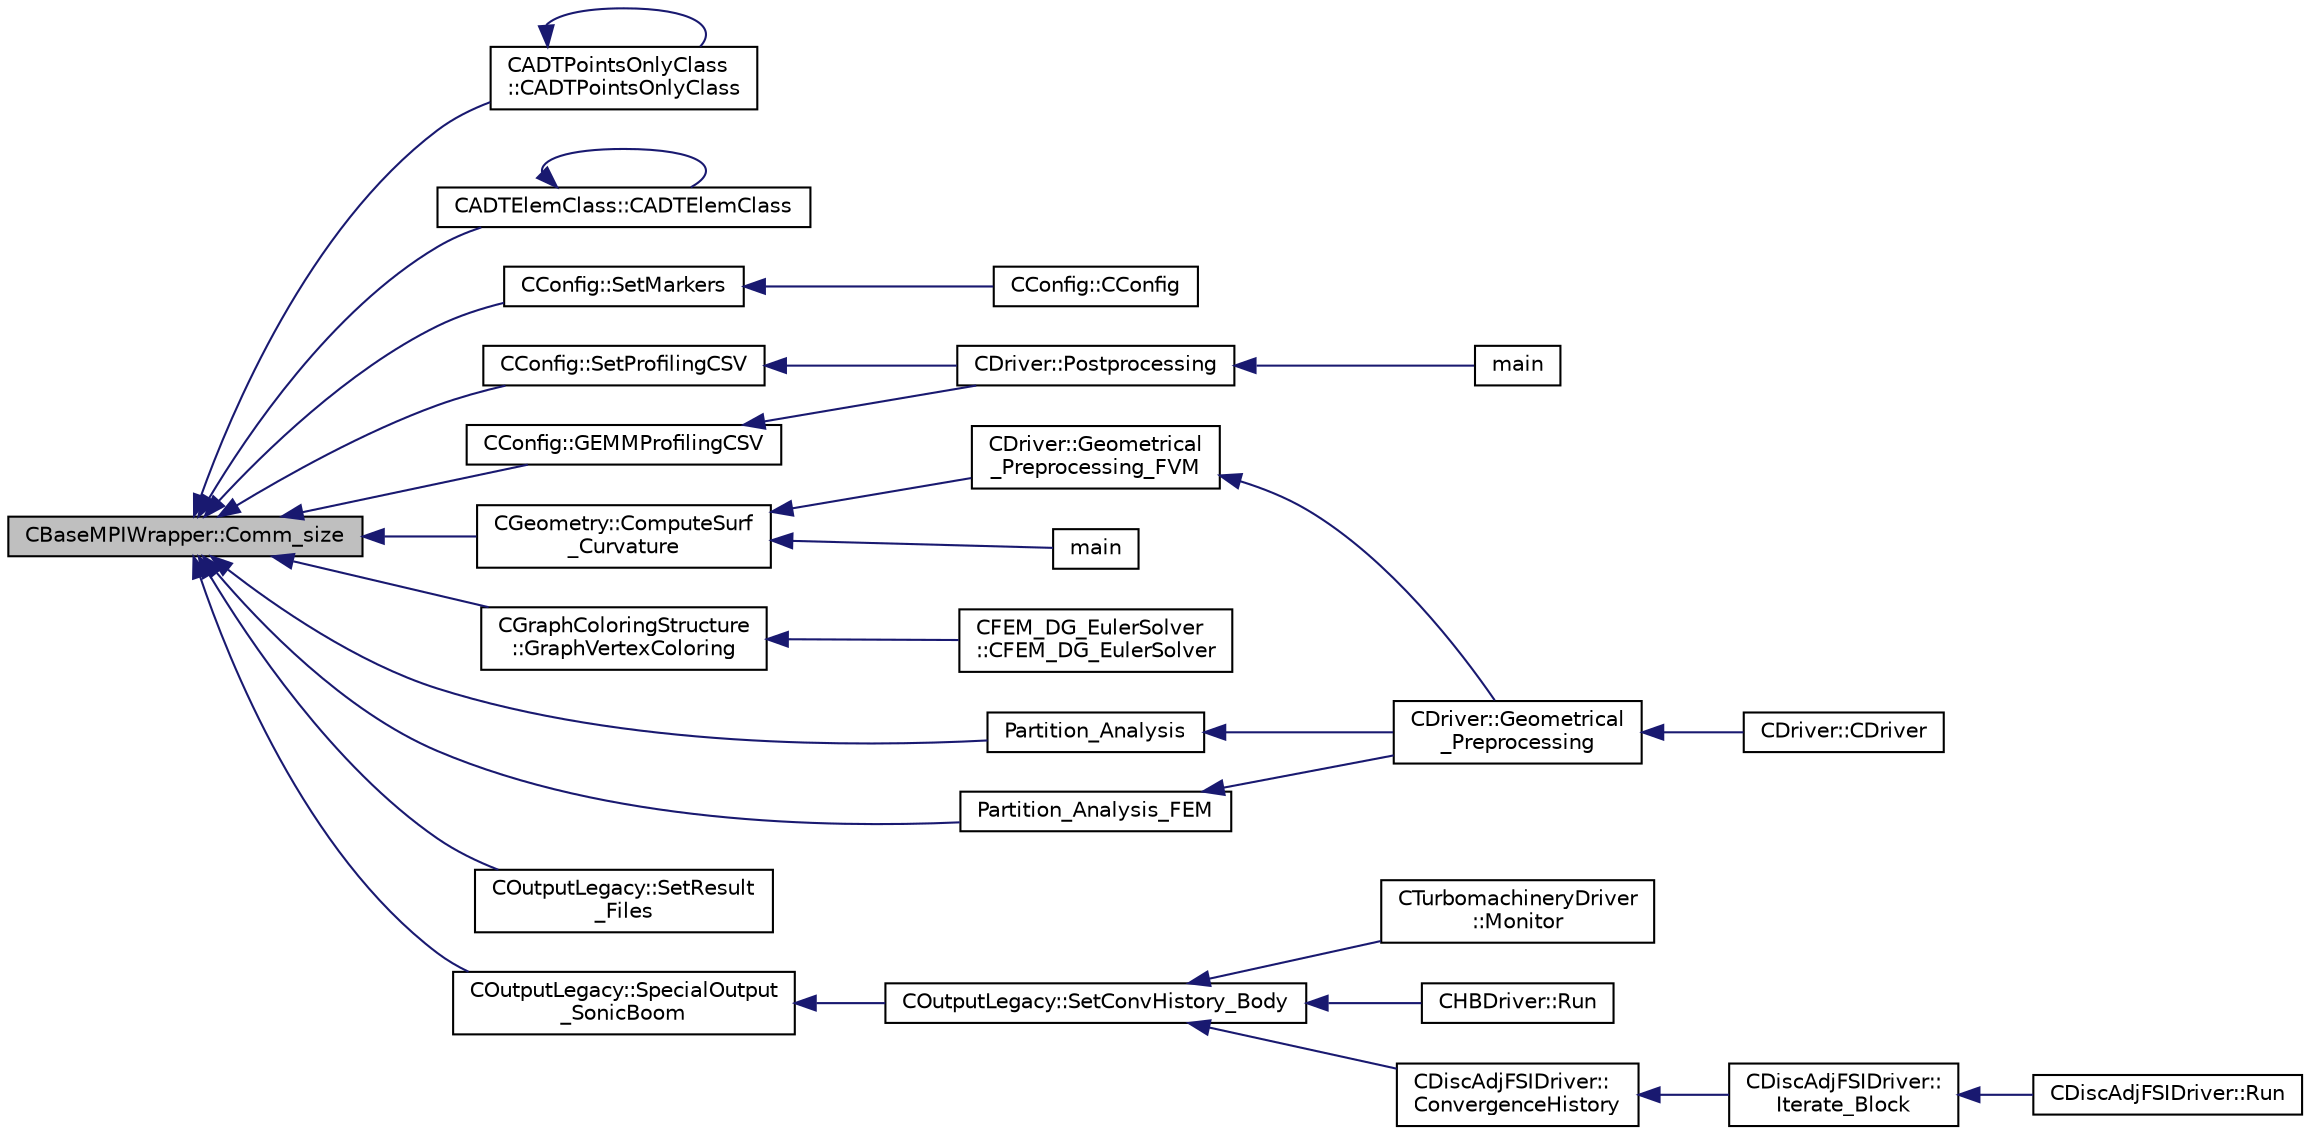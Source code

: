 digraph "CBaseMPIWrapper::Comm_size"
{
  edge [fontname="Helvetica",fontsize="10",labelfontname="Helvetica",labelfontsize="10"];
  node [fontname="Helvetica",fontsize="10",shape=record];
  rankdir="LR";
  Node1203 [label="CBaseMPIWrapper::Comm_size",height=0.2,width=0.4,color="black", fillcolor="grey75", style="filled", fontcolor="black"];
  Node1203 -> Node1204 [dir="back",color="midnightblue",fontsize="10",style="solid",fontname="Helvetica"];
  Node1204 [label="CADTPointsOnlyClass\l::CADTPointsOnlyClass",height=0.2,width=0.4,color="black", fillcolor="white", style="filled",URL="$class_c_a_d_t_points_only_class.html#ad38ad23f468a614709782a58966a4ab6",tooltip="Constructor of the class. "];
  Node1204 -> Node1204 [dir="back",color="midnightblue",fontsize="10",style="solid",fontname="Helvetica"];
  Node1203 -> Node1205 [dir="back",color="midnightblue",fontsize="10",style="solid",fontname="Helvetica"];
  Node1205 [label="CADTElemClass::CADTElemClass",height=0.2,width=0.4,color="black", fillcolor="white", style="filled",URL="$class_c_a_d_t_elem_class.html#aca84ec37470fc91943475dfc8bed21f0",tooltip="Constructor of the class. "];
  Node1205 -> Node1205 [dir="back",color="midnightblue",fontsize="10",style="solid",fontname="Helvetica"];
  Node1203 -> Node1206 [dir="back",color="midnightblue",fontsize="10",style="solid",fontname="Helvetica"];
  Node1206 [label="CConfig::SetMarkers",height=0.2,width=0.4,color="black", fillcolor="white", style="filled",URL="$class_c_config.html#ab4c8379a04ad5559427ae0f845fb298d",tooltip="Config file markers processing. "];
  Node1206 -> Node1207 [dir="back",color="midnightblue",fontsize="10",style="solid",fontname="Helvetica"];
  Node1207 [label="CConfig::CConfig",height=0.2,width=0.4,color="black", fillcolor="white", style="filled",URL="$class_c_config.html#a3298c6c9512a61554a459c5988b9e97a",tooltip="Constructor of the class which reads the input file. "];
  Node1203 -> Node1208 [dir="back",color="midnightblue",fontsize="10",style="solid",fontname="Helvetica"];
  Node1208 [label="CConfig::SetProfilingCSV",height=0.2,width=0.4,color="black", fillcolor="white", style="filled",URL="$class_c_config.html#a1d42d2ff50b3faea9dfbf2d46233b0de",tooltip="Write a CSV file containing the results of the profiling. "];
  Node1208 -> Node1209 [dir="back",color="midnightblue",fontsize="10",style="solid",fontname="Helvetica"];
  Node1209 [label="CDriver::Postprocessing",height=0.2,width=0.4,color="black", fillcolor="white", style="filled",URL="$class_c_driver.html#a6ad9df8d8a8de75033ef296fed39c213",tooltip="Deallocation routine. "];
  Node1209 -> Node1210 [dir="back",color="midnightblue",fontsize="10",style="solid",fontname="Helvetica"];
  Node1210 [label="main",height=0.2,width=0.4,color="black", fillcolor="white", style="filled",URL="$_s_u2___c_f_d_8cpp.html#a0ddf1224851353fc92bfbff6f499fa97"];
  Node1203 -> Node1211 [dir="back",color="midnightblue",fontsize="10",style="solid",fontname="Helvetica"];
  Node1211 [label="CConfig::GEMMProfilingCSV",height=0.2,width=0.4,color="black", fillcolor="white", style="filled",URL="$class_c_config.html#a23daca0da392584c34dde6d85ea1f40f",tooltip="Write a CSV file containing the results of the profiling. "];
  Node1211 -> Node1209 [dir="back",color="midnightblue",fontsize="10",style="solid",fontname="Helvetica"];
  Node1203 -> Node1212 [dir="back",color="midnightblue",fontsize="10",style="solid",fontname="Helvetica"];
  Node1212 [label="CGeometry::ComputeSurf\l_Curvature",height=0.2,width=0.4,color="black", fillcolor="white", style="filled",URL="$class_c_geometry.html#a260ac40c011a30a0fb55a4cc45eaf88e",tooltip="Find and store all vertices on a sharp corner in the geometry. "];
  Node1212 -> Node1213 [dir="back",color="midnightblue",fontsize="10",style="solid",fontname="Helvetica"];
  Node1213 [label="CDriver::Geometrical\l_Preprocessing_FVM",height=0.2,width=0.4,color="black", fillcolor="white", style="filled",URL="$class_c_driver.html#a2007d2233a2d935a90140499ec4822a4",tooltip="Geometrical_Preprocessing_FVM. "];
  Node1213 -> Node1214 [dir="back",color="midnightblue",fontsize="10",style="solid",fontname="Helvetica"];
  Node1214 [label="CDriver::Geometrical\l_Preprocessing",height=0.2,width=0.4,color="black", fillcolor="white", style="filled",URL="$class_c_driver.html#ad3d55fa299acdb779a7772bcee249004",tooltip="Construction of the edge-based data structure and the multigrid structure. "];
  Node1214 -> Node1215 [dir="back",color="midnightblue",fontsize="10",style="solid",fontname="Helvetica"];
  Node1215 [label="CDriver::CDriver",height=0.2,width=0.4,color="black", fillcolor="white", style="filled",URL="$class_c_driver.html#a3fca4a013a6efa9bbb38fe78a86b5f3d",tooltip="Constructor of the class. "];
  Node1212 -> Node1216 [dir="back",color="midnightblue",fontsize="10",style="solid",fontname="Helvetica"];
  Node1216 [label="main",height=0.2,width=0.4,color="black", fillcolor="white", style="filled",URL="$_s_u2___g_e_o_8cpp.html#a0ddf1224851353fc92bfbff6f499fa97"];
  Node1203 -> Node1217 [dir="back",color="midnightblue",fontsize="10",style="solid",fontname="Helvetica"];
  Node1217 [label="CGraphColoringStructure\l::GraphVertexColoring",height=0.2,width=0.4,color="black", fillcolor="white", style="filled",URL="$class_c_graph_coloring_structure.html#af201979cd95be98ba34369bb30629956",tooltip="Function, which determines the colors for the vertices of the given graph. "];
  Node1217 -> Node1218 [dir="back",color="midnightblue",fontsize="10",style="solid",fontname="Helvetica"];
  Node1218 [label="CFEM_DG_EulerSolver\l::CFEM_DG_EulerSolver",height=0.2,width=0.4,color="black", fillcolor="white", style="filled",URL="$class_c_f_e_m___d_g___euler_solver.html#a677fa998b78bd489a3f8bee0d56623dd"];
  Node1203 -> Node1219 [dir="back",color="midnightblue",fontsize="10",style="solid",fontname="Helvetica"];
  Node1219 [label="Partition_Analysis",height=0.2,width=0.4,color="black", fillcolor="white", style="filled",URL="$definition__structure_8cpp.html#a30aa1f3af065c88dc4b96e8227c687b1",tooltip="Performs an analysis of the mesh partitions for distributed memory calculations. "];
  Node1219 -> Node1214 [dir="back",color="midnightblue",fontsize="10",style="solid",fontname="Helvetica"];
  Node1203 -> Node1220 [dir="back",color="midnightblue",fontsize="10",style="solid",fontname="Helvetica"];
  Node1220 [label="Partition_Analysis_FEM",height=0.2,width=0.4,color="black", fillcolor="white", style="filled",URL="$definition__structure_8cpp.html#ac8f2a44b074b895036080900e1315053",tooltip="Performs an analysis of the mesh partitions for distributed memory calculations for the FEM solver..."];
  Node1220 -> Node1214 [dir="back",color="midnightblue",fontsize="10",style="solid",fontname="Helvetica"];
  Node1203 -> Node1221 [dir="back",color="midnightblue",fontsize="10",style="solid",fontname="Helvetica"];
  Node1221 [label="COutputLegacy::SetResult\l_Files",height=0.2,width=0.4,color="black", fillcolor="white", style="filled",URL="$class_c_output_legacy.html#aa817439538e8cf82f82acbfa0bf7e735",tooltip="Writes and organizes the all the output files, except the history one, for serial computations..."];
  Node1203 -> Node1222 [dir="back",color="midnightblue",fontsize="10",style="solid",fontname="Helvetica"];
  Node1222 [label="COutputLegacy::SpecialOutput\l_SonicBoom",height=0.2,width=0.4,color="black", fillcolor="white", style="filled",URL="$class_c_output_legacy.html#a7715a86b070f2dcadd358250e470dac2",tooltip="Writes equivalent area. "];
  Node1222 -> Node1223 [dir="back",color="midnightblue",fontsize="10",style="solid",fontname="Helvetica"];
  Node1223 [label="COutputLegacy::SetConvHistory_Body",height=0.2,width=0.4,color="black", fillcolor="white", style="filled",URL="$class_c_output_legacy.html#a217cc0d778a3828499189a9debee47c6",tooltip="Write the history file and the convergence on the screen for serial computations. ..."];
  Node1223 -> Node1224 [dir="back",color="midnightblue",fontsize="10",style="solid",fontname="Helvetica"];
  Node1224 [label="CTurbomachineryDriver\l::Monitor",height=0.2,width=0.4,color="black", fillcolor="white", style="filled",URL="$class_c_turbomachinery_driver.html#a41d7b50bbacef68eb5436293ebb2da4f",tooltip="Monitor the computation. "];
  Node1223 -> Node1225 [dir="back",color="midnightblue",fontsize="10",style="solid",fontname="Helvetica"];
  Node1225 [label="CHBDriver::Run",height=0.2,width=0.4,color="black", fillcolor="white", style="filled",URL="$class_c_h_b_driver.html#a98c0448a8e0404845ee54e25b62eaea9",tooltip="Run a single iteration of a Harmonic Balance problem. "];
  Node1223 -> Node1226 [dir="back",color="midnightblue",fontsize="10",style="solid",fontname="Helvetica"];
  Node1226 [label="CDiscAdjFSIDriver::\lConvergenceHistory",height=0.2,width=0.4,color="black", fillcolor="white", style="filled",URL="$class_c_disc_adj_f_s_i_driver.html#a139dfa2442613879f2b15f28a09c2bd5",tooltip="Output the convergence history. "];
  Node1226 -> Node1227 [dir="back",color="midnightblue",fontsize="10",style="solid",fontname="Helvetica"];
  Node1227 [label="CDiscAdjFSIDriver::\lIterate_Block",height=0.2,width=0.4,color="black", fillcolor="white", style="filled",URL="$class_c_disc_adj_f_s_i_driver.html#a84949f139fa795b7d34d6ff77e82eb5c",tooltip="Iterate a certain block for adjoint FSI - may be the whole set of variables or independent and subite..."];
  Node1227 -> Node1228 [dir="back",color="midnightblue",fontsize="10",style="solid",fontname="Helvetica"];
  Node1228 [label="CDiscAdjFSIDriver::Run",height=0.2,width=0.4,color="black", fillcolor="white", style="filled",URL="$class_c_disc_adj_f_s_i_driver.html#a2e965d6e9c4dcfc296077cae225cab21",tooltip="Run a Discrete Adjoint iteration for the FSI problem. "];
}
